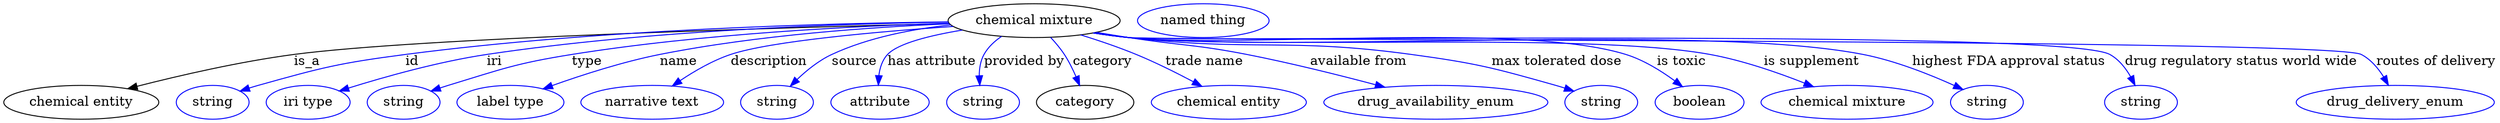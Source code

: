 digraph {
	graph [bb="0,0,2630.9,123"];
	node [label="\N"];
	"chemical mixture"	[height=0.5,
		label="chemical mixture",
		pos="1086.9,105",
		width=2.5276];
	"chemical entity"	[height=0.5,
		pos="81.893,18",
		width=2.2748];
	"chemical mixture" -> "chemical entity"	[label=is_a,
		lp="319.89,61.5",
		pos="e,130.83,32.52 997,101.95 821.06,97.606 436.99,86.432 305.89,69 249.16,61.456 185.57,46.637 140.68,35.082"];
	id	[color=blue,
		height=0.5,
		label=string,
		pos="219.89,18",
		width=1.0652];
	"chemical mixture" -> id	[color=blue,
		label=id,
		lp="430.89,61.5",
		pos="e,248.89,29.96 996.14,103.67 868.05,102.19 627.17,95.701 423.89,69 353.63,59.771 336.11,55.205 267.89,36 264.79,35.126 261.59,34.155 \
258.39,33.133",
		style=solid];
	iri	[color=blue,
		height=0.5,
		label="iri type",
		pos="320.89,18",
		width=1.2277];
	"chemical mixture" -> iri	[color=blue,
		label=iri,
		lp="517.89,61.5",
		pos="e,353.89,30.069 995.92,103.5 881.78,101.73 680.32,94.786 509.89,69 458.75,61.263 401.53,45.021 363.58,33.14",
		style=solid];
	type	[color=blue,
		height=0.5,
		label=string,
		pos="421.89,18",
		width=1.0652];
	"chemical mixture" -> type	[color=blue,
		label=type,
		lp="615.89,61.5",
		pos="e,450.82,29.979 996.59,102.23 898.41,99.21 737.15,91.046 599.89,69 540.61,59.478 526.31,53.566 468.89,36 466.13,35.155 463.29,34.243 \
460.45,33.294",
		style=solid];
	name	[color=blue,
		height=0.5,
		label="label type",
		pos="534.89,18",
		width=1.5707];
	"chemical mixture" -> name	[color=blue,
		label=name,
		lp="711.89,61.5",
		pos="e,569.23,32.353 997.46,101.68 916.87,98.259 795.5,89.824 691.89,69 652.92,61.167 610,47.105 578.9,35.885",
		style=solid];
	description	[color=blue,
		height=0.5,
		label="narrative text",
		pos="684.89,18",
		width=2.0943];
	"chemical mixture" -> description	[color=blue,
		label=description,
		lp="806.39,61.5",
		pos="e,705.57,35.38 1001,98.916 920.95,93.409 807.91,83.431 765.89,69 747.34,62.628 728.58,51.415 713.79,41.221",
		style=solid];
	source	[color=blue,
		height=0.5,
		label=string,
		pos="816.89,18",
		width=1.0652];
	"chemical mixture" -> source	[color=blue,
		label=source,
		lp="896.89,61.5",
		pos="e,830.38,35.17 998.42,100.74 958.5,96.495 911.71,87.533 872.89,69 859.58,62.645 847.1,52.139 837.31,42.393",
		style=solid];
	"has attribute"	[color=blue,
		height=0.5,
		label=attribute,
		pos="924.89,18",
		width=1.4443];
	"chemical mixture" -> "has attribute"	[color=blue,
		label="has attribute",
		lp="978.89,61.5",
		pos="e,922.73,36.355 1010.8,95.035 977.28,89.49 943.01,81.078 931.89,69 926.3,62.923 923.88,54.547 923.05,46.386",
		style=solid];
	"provided by"	[color=blue,
		height=0.5,
		label=string,
		pos="1032.9,18",
		width=1.0652];
	"chemical mixture" -> "provided by"	[color=blue,
		label="provided by",
		lp="1076.4,61.5",
		pos="e,1029.4,36.23 1052.5,88.261 1045.1,83.199 1038.2,76.823 1033.9,69 1030.1,62.203 1028.9,54.058 1028.9,46.335",
		style=solid];
	category	[height=0.5,
		pos="1140.9,18",
		width=1.4263];
	"chemical mixture" -> category	[color=blue,
		label=category,
		lp="1159.4,61.5",
		pos="e,1135,35.908 1104.4,87.125 1109.5,81.651 1114.8,75.346 1118.9,69 1123.6,61.737 1127.8,53.287 1131.2,45.422",
		style=solid];
	"trade name"	[color=blue,
		height=0.5,
		label="chemical entity",
		pos="1291.9,18",
		width=2.2748];
	"chemical mixture" -> "trade name"	[color=blue,
		label="trade name",
		lp="1265.9,61.5",
		pos="e,1263.6,35.129 1136.4,89.803 1155,83.996 1176.2,76.806 1194.9,69 1215.1,60.563 1236.9,49.527 1254.7,39.97",
		style=solid];
	"available from"	[color=blue,
		height=0.5,
		label=drug_availability_enum,
		pos="1509.9,18",
		width=3.2858];
	"chemical mixture" -> "available from"	[color=blue,
		label="available from",
		lp="1429.4,61.5",
		pos="e,1456.2,34.079 1152.7,92.571 1164.1,90.663 1175.8,88.74 1186.9,87 1241.9,78.333 1256.3,79.799 1310.9,69 1356.4,59.995 1407.2,47.197 \
1446.1,36.804",
		style=solid];
	"max tolerated dose"	[color=blue,
		height=0.5,
		label=string,
		pos="1684.9,18",
		width=1.0652];
	"chemical mixture" -> "max tolerated dose"	[color=blue,
		label="max tolerated dose",
		lp="1638.9,61.5",
		pos="e,1655.9,29.935 1150.8,92.085 1162.7,90.152 1175.2,88.346 1186.9,87 1318.7,71.859 1353.5,87.129 1484.9,69 1553.4,59.555 1570.4,54.911 \
1636.9,36 1640,35.117 1643.2,34.141 1646.4,33.115",
		style=solid];
	"is toxic"	[color=blue,
		height=0.5,
		label=boolean,
		pos="1787.9,18",
		width=1.2999];
	"chemical mixture" -> "is toxic"	[color=blue,
		label="is toxic",
		lp="1769.9,61.5",
		pos="e,1770,34.888 1149.9,91.964 1162.2,90.005 1174.9,88.22 1186.9,87 1245,81.096 1656.3,86.699 1711.9,69 1730.1,63.209 1748.1,51.736 \
1761.9,41.238",
		style=solid];
	"is supplement"	[color=blue,
		height=0.5,
		label="chemical mixture",
		pos="1943.9,18",
		width=2.5276];
	"chemical mixture" -> "is supplement"	[color=blue,
		label="is supplement",
		lp="1907.4,61.5",
		pos="e,1908.6,34.65 1149.7,91.959 1162,89.987 1174.8,88.199 1186.9,87 1322.5,73.547 1665.9,93.636 1799.9,69 1834.1,62.709 1871.2,49.689 \
1899.1,38.512",
		style=solid];
	"highest FDA approval status"	[color=blue,
		height=0.5,
		label=string,
		pos="2090.9,18",
		width=1.0652];
	"chemical mixture" -> "highest FDA approval status"	[color=blue,
		label="highest FDA approval status",
		lp="2115.4,61.5",
		pos="e,2065.5,31.884 1149.7,91.9 1162,89.933 1174.8,88.162 1186.9,87 1358.4,70.521 1792.9,102.63 1961.9,69 1995.1,62.389 2030.9,47.894 \
2056.3,36.205",
		style=solid];
	"drug regulatory status world wide"	[color=blue,
		height=0.5,
		label=string,
		pos="2254.9,18",
		width=1.0652];
	"chemical mixture" -> "drug regulatory status world wide"	[color=blue,
		label="drug regulatory status world wide",
		lp="2360.9,61.5",
		pos="e,2248.6,36.176 1149.4,91.886 1161.8,89.907 1174.7,88.135 1186.9,87 1244.2,81.666 2171.5,96.693 2221.9,69 2231.5,63.741 2238.7,54.385 \
2244,45.177",
		style=solid];
	"routes of delivery"	[color=blue,
		height=0.5,
		label=drug_delivery_enum,
		pos="2523.9,18",
		width=2.9067];
	"chemical mixture" -> "routes of delivery"	[color=blue,
		label="routes of delivery",
		lp="2567.4,61.5",
		pos="e,2516.6,36.233 1149.4,91.852 1161.8,89.875 1174.7,88.114 1186.9,87 1222.9,83.712 2455.8,85.7 2487.9,69 2498,63.757 2505.9,54.272 \
2511.7,44.961",
		style=solid];
	"named thing_category"	[color=blue,
		height=0.5,
		label="named thing",
		pos="1265.9,105",
		width=1.9318];
}
